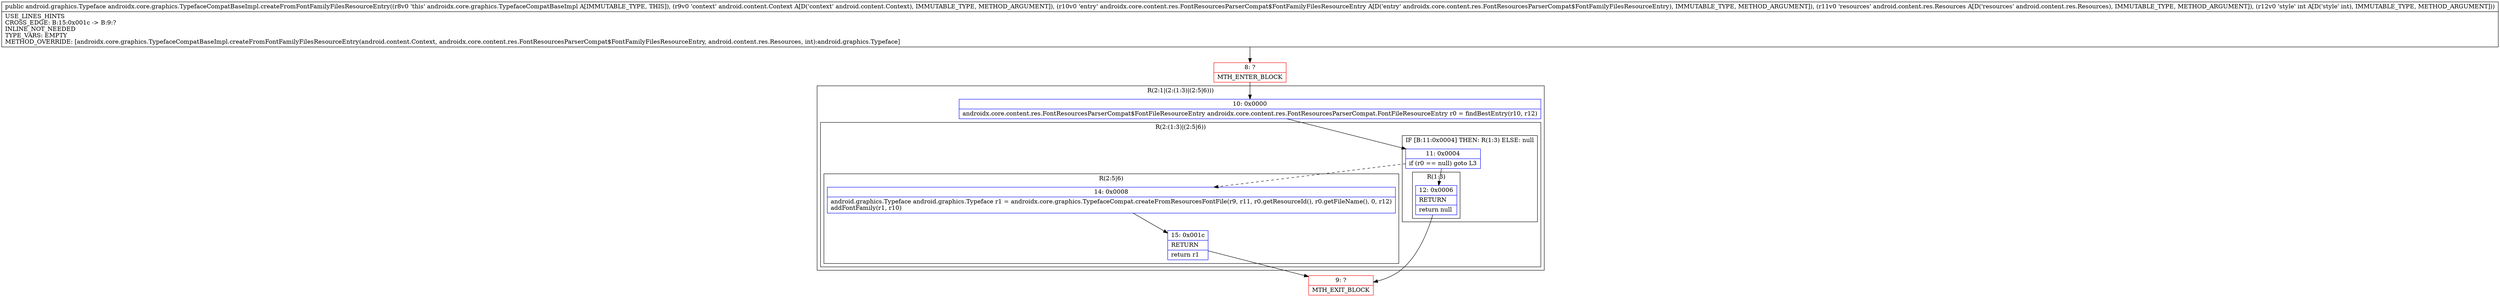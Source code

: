 digraph "CFG forandroidx.core.graphics.TypefaceCompatBaseImpl.createFromFontFamilyFilesResourceEntry(Landroid\/content\/Context;Landroidx\/core\/content\/res\/FontResourcesParserCompat$FontFamilyFilesResourceEntry;Landroid\/content\/res\/Resources;I)Landroid\/graphics\/Typeface;" {
subgraph cluster_Region_1094131639 {
label = "R(2:1|(2:(1:3)|(2:5|6)))";
node [shape=record,color=blue];
Node_10 [shape=record,label="{10\:\ 0x0000|androidx.core.content.res.FontResourcesParserCompat$FontFileResourceEntry androidx.core.content.res.FontResourcesParserCompat.FontFileResourceEntry r0 = findBestEntry(r10, r12)\l}"];
subgraph cluster_Region_865632807 {
label = "R(2:(1:3)|(2:5|6))";
node [shape=record,color=blue];
subgraph cluster_IfRegion_601666104 {
label = "IF [B:11:0x0004] THEN: R(1:3) ELSE: null";
node [shape=record,color=blue];
Node_11 [shape=record,label="{11\:\ 0x0004|if (r0 == null) goto L3\l}"];
subgraph cluster_Region_1025777651 {
label = "R(1:3)";
node [shape=record,color=blue];
Node_12 [shape=record,label="{12\:\ 0x0006|RETURN\l|return null\l}"];
}
}
subgraph cluster_Region_2060744475 {
label = "R(2:5|6)";
node [shape=record,color=blue];
Node_14 [shape=record,label="{14\:\ 0x0008|android.graphics.Typeface android.graphics.Typeface r1 = androidx.core.graphics.TypefaceCompat.createFromResourcesFontFile(r9, r11, r0.getResourceId(), r0.getFileName(), 0, r12)\laddFontFamily(r1, r10)\l}"];
Node_15 [shape=record,label="{15\:\ 0x001c|RETURN\l|return r1\l}"];
}
}
}
Node_8 [shape=record,color=red,label="{8\:\ ?|MTH_ENTER_BLOCK\l}"];
Node_9 [shape=record,color=red,label="{9\:\ ?|MTH_EXIT_BLOCK\l}"];
MethodNode[shape=record,label="{public android.graphics.Typeface androidx.core.graphics.TypefaceCompatBaseImpl.createFromFontFamilyFilesResourceEntry((r8v0 'this' androidx.core.graphics.TypefaceCompatBaseImpl A[IMMUTABLE_TYPE, THIS]), (r9v0 'context' android.content.Context A[D('context' android.content.Context), IMMUTABLE_TYPE, METHOD_ARGUMENT]), (r10v0 'entry' androidx.core.content.res.FontResourcesParserCompat$FontFamilyFilesResourceEntry A[D('entry' androidx.core.content.res.FontResourcesParserCompat$FontFamilyFilesResourceEntry), IMMUTABLE_TYPE, METHOD_ARGUMENT]), (r11v0 'resources' android.content.res.Resources A[D('resources' android.content.res.Resources), IMMUTABLE_TYPE, METHOD_ARGUMENT]), (r12v0 'style' int A[D('style' int), IMMUTABLE_TYPE, METHOD_ARGUMENT]))  | USE_LINES_HINTS\lCROSS_EDGE: B:15:0x001c \-\> B:9:?\lINLINE_NOT_NEEDED\lTYPE_VARS: EMPTY\lMETHOD_OVERRIDE: [androidx.core.graphics.TypefaceCompatBaseImpl.createFromFontFamilyFilesResourceEntry(android.content.Context, androidx.core.content.res.FontResourcesParserCompat$FontFamilyFilesResourceEntry, android.content.res.Resources, int):android.graphics.Typeface]\l}"];
MethodNode -> Node_8;Node_10 -> Node_11;
Node_11 -> Node_12;
Node_11 -> Node_14[style=dashed];
Node_12 -> Node_9;
Node_14 -> Node_15;
Node_15 -> Node_9;
Node_8 -> Node_10;
}

